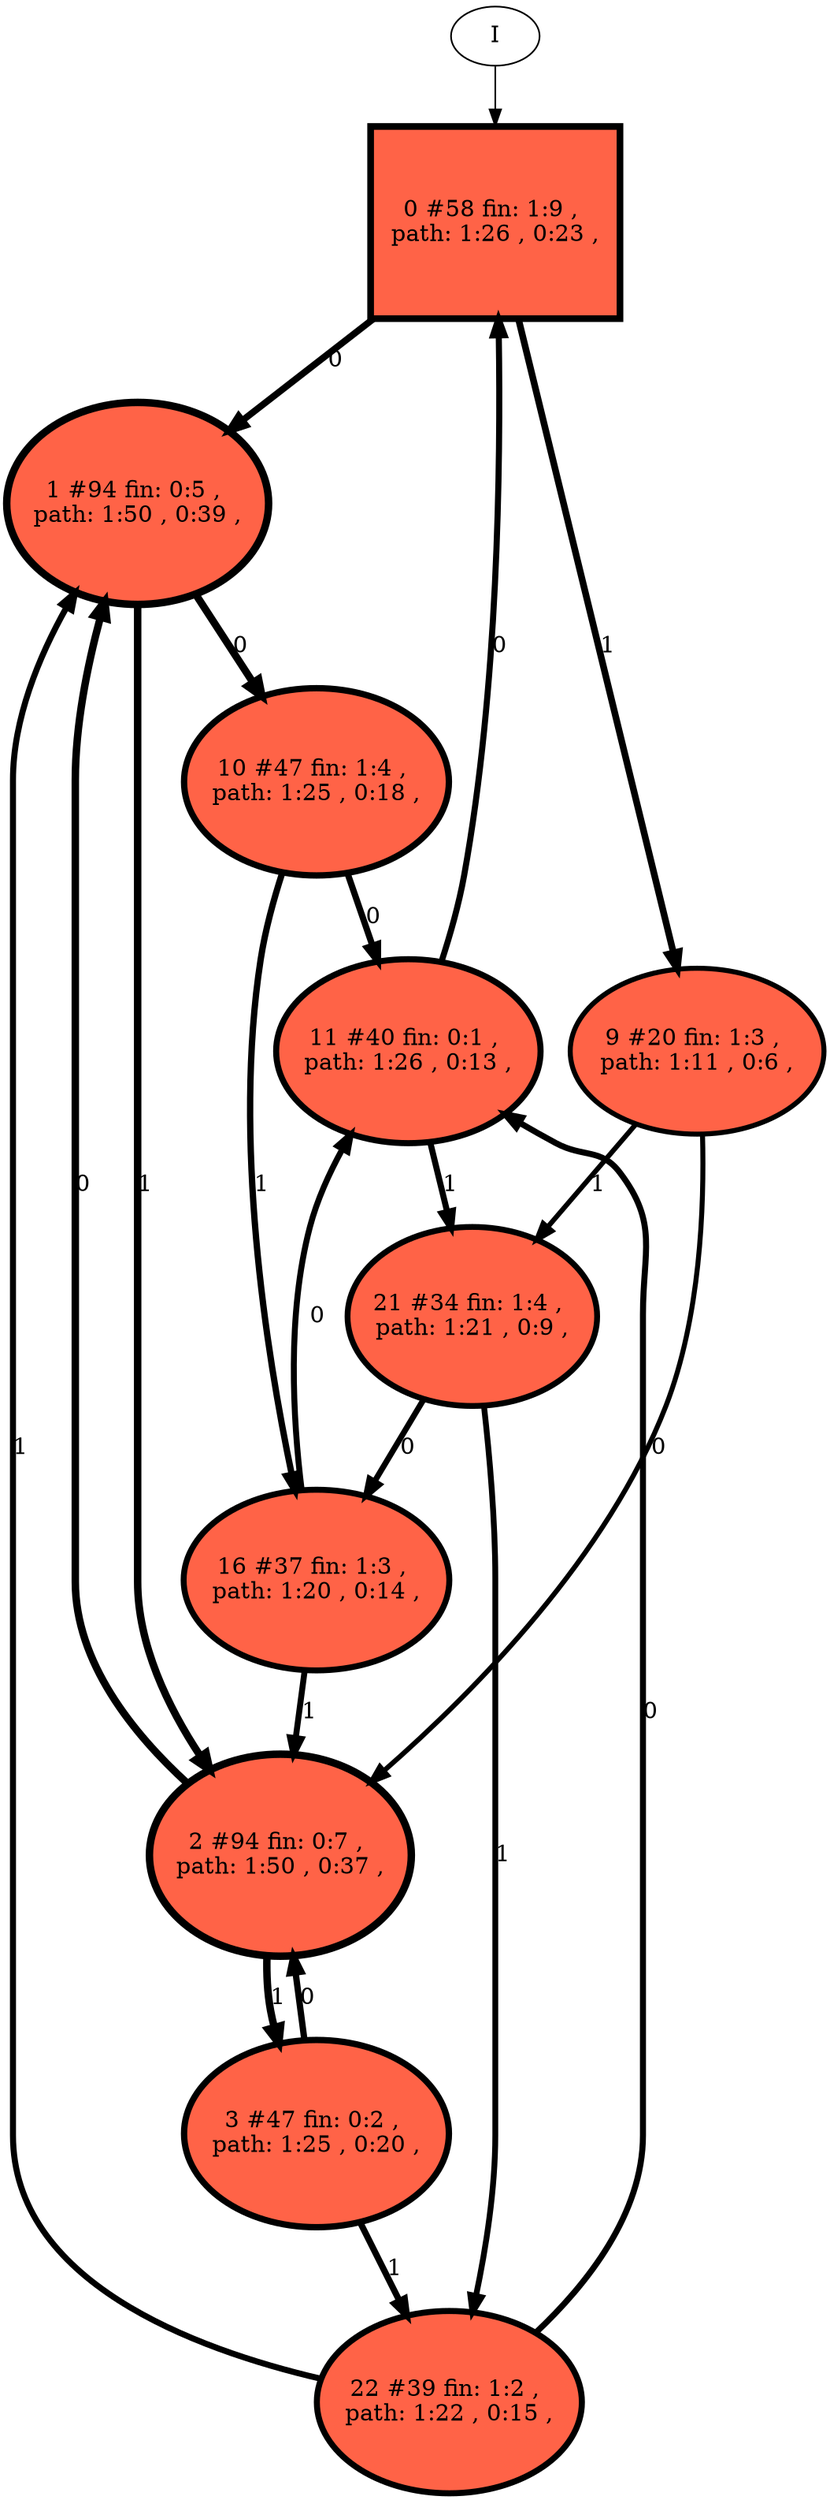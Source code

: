// produced with flexfringe // 
digraph DFA {
	0 [label="root" shape=box];
		I -> 0;
	0 [ label="0 #58 fin: 1:9 , 
 path: 1:26 , 0:23 , " , style=filled, fillcolor="tomato", width=1.62483, height=1.62483, penwidth=4.07754];
		0 -> 1 [label="0 " , penwidth=4.07754 ];
		0 -> 9 [label="1 " , penwidth=4.07754 ];
	1 [ label="1 #94 fin: 0:5 , 
 path: 1:50 , 0:39 , " , style=filled, fillcolor="tomato", width=1.7145, height=1.7145, penwidth=4.55388];
		1 -> 10 [label="0 " , penwidth=4.55388 ];
		1 -> 2 [label="1 " , penwidth=4.55388 ];
	9 [ label="9 #20 fin: 1:3 , 
 path: 1:11 , 0:6 , " , style=filled, fillcolor="tomato", width=1.39736, height=1.39736, penwidth=3.04452];
		9 -> 2 [label="0 " , penwidth=3.04452 ];
		9 -> 21 [label="1 " , penwidth=3.04452 ];
	10 [ label="10 #47 fin: 1:4 , 
 path: 1:25 , 0:18 , " , style=filled, fillcolor="tomato", width=1.58334, height=1.58334, penwidth=3.8712];
		10 -> 11 [label="0 " , penwidth=3.8712 ];
		10 -> 16 [label="1 " , penwidth=3.8712 ];
	2 [ label="2 #94 fin: 0:7 , 
 path: 1:50 , 0:37 , " , style=filled, fillcolor="tomato", width=1.7145, height=1.7145, penwidth=4.55388];
		2 -> 1 [label="0 " , penwidth=4.55388 ];
		2 -> 3 [label="1 " , penwidth=4.55388 ];
	21 [ label="21 #34 fin: 1:4 , 
 path: 1:21 , 0:9 , " , style=filled, fillcolor="tomato", width=1.5163, height=1.5163, penwidth=3.55535];
		21 -> 16 [label="0 " , penwidth=3.55535 ];
		21 -> 22 [label="1 " , penwidth=3.55535 ];
	11 [ label="11 #40 fin: 0:1 , 
 path: 1:26 , 0:13 , " , style=filled, fillcolor="tomato", width=1.55045, height=1.55045, penwidth=3.71357];
		11 -> 0 [label="0 " , penwidth=3.71357 ];
		11 -> 21 [label="1 " , penwidth=3.71357 ];
	16 [ label="16 #37 fin: 1:3 , 
 path: 1:20 , 0:14 , " , style=filled, fillcolor="tomato", width=1.53419, height=1.53419, penwidth=3.63759];
		16 -> 11 [label="0 " , penwidth=3.63759 ];
		16 -> 2 [label="1 " , penwidth=3.63759 ];
	3 [ label="3 #47 fin: 0:2 , 
 path: 1:25 , 0:20 , " , style=filled, fillcolor="tomato", width=1.58334, height=1.58334, penwidth=3.8712];
		3 -> 2 [label="0 " , penwidth=3.8712 ];
		3 -> 22 [label="1 " , penwidth=3.8712 ];
	22 [ label="22 #39 fin: 1:2 , 
 path: 1:22 , 0:15 , " , style=filled, fillcolor="tomato", width=1.54519, height=1.54519, penwidth=3.68888];
		22 -> 11 [label="0 " , penwidth=3.68888 ];
		22 -> 1 [label="1 " , penwidth=3.68888 ];
}
